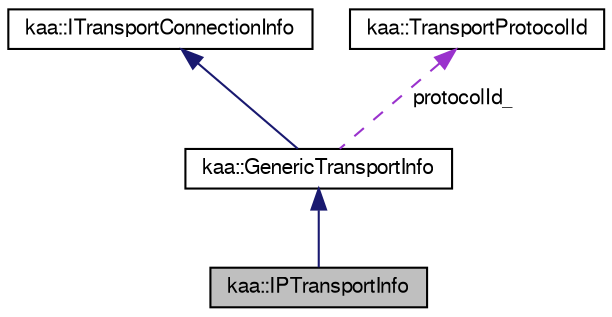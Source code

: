 digraph "kaa::IPTransportInfo"
{
  bgcolor="transparent";
  edge [fontname="FreeSans",fontsize="10",labelfontname="FreeSans",labelfontsize="10"];
  node [fontname="FreeSans",fontsize="10",shape=record];
  Node1 [label="kaa::IPTransportInfo",height=0.2,width=0.4,color="black", fillcolor="grey75", style="filled" fontcolor="black"];
  Node2 -> Node1 [dir="back",color="midnightblue",fontsize="10",style="solid",fontname="FreeSans"];
  Node2 [label="kaa::GenericTransportInfo",height=0.2,width=0.4,color="black",URL="$classkaa_1_1GenericTransportInfo.html"];
  Node3 -> Node2 [dir="back",color="midnightblue",fontsize="10",style="solid",fontname="FreeSans"];
  Node3 [label="kaa::ITransportConnectionInfo",height=0.2,width=0.4,color="black",URL="$classkaa_1_1ITransportConnectionInfo.html"];
  Node4 -> Node2 [dir="back",color="darkorchid3",fontsize="10",style="dashed",label=" protocolId_" ,fontname="FreeSans"];
  Node4 [label="kaa::TransportProtocolId",height=0.2,width=0.4,color="black",URL="$classkaa_1_1TransportProtocolId.html"];
}
